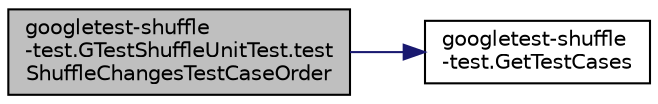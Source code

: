 digraph "googletest-shuffle-test.GTestShuffleUnitTest.testShuffleChangesTestCaseOrder"
{
 // LATEX_PDF_SIZE
  bgcolor="transparent";
  edge [fontname="Helvetica",fontsize="10",labelfontname="Helvetica",labelfontsize="10"];
  node [fontname="Helvetica",fontsize="10",shape=record];
  rankdir="LR";
  Node1 [label="googletest-shuffle\l-test.GTestShuffleUnitTest.test\lShuffleChangesTestCaseOrder",height=0.2,width=0.4,color="black", fillcolor="grey75", style="filled", fontcolor="black",tooltip=" "];
  Node1 -> Node2 [color="midnightblue",fontsize="10",style="solid",fontname="Helvetica"];
  Node2 [label="googletest-shuffle\l-test.GetTestCases",height=0.2,width=0.4,color="black",URL="$namespacegoogletest-shuffle-test.html#a81a570a6aadc23957a949f8740c3708d",tooltip=" "];
}

